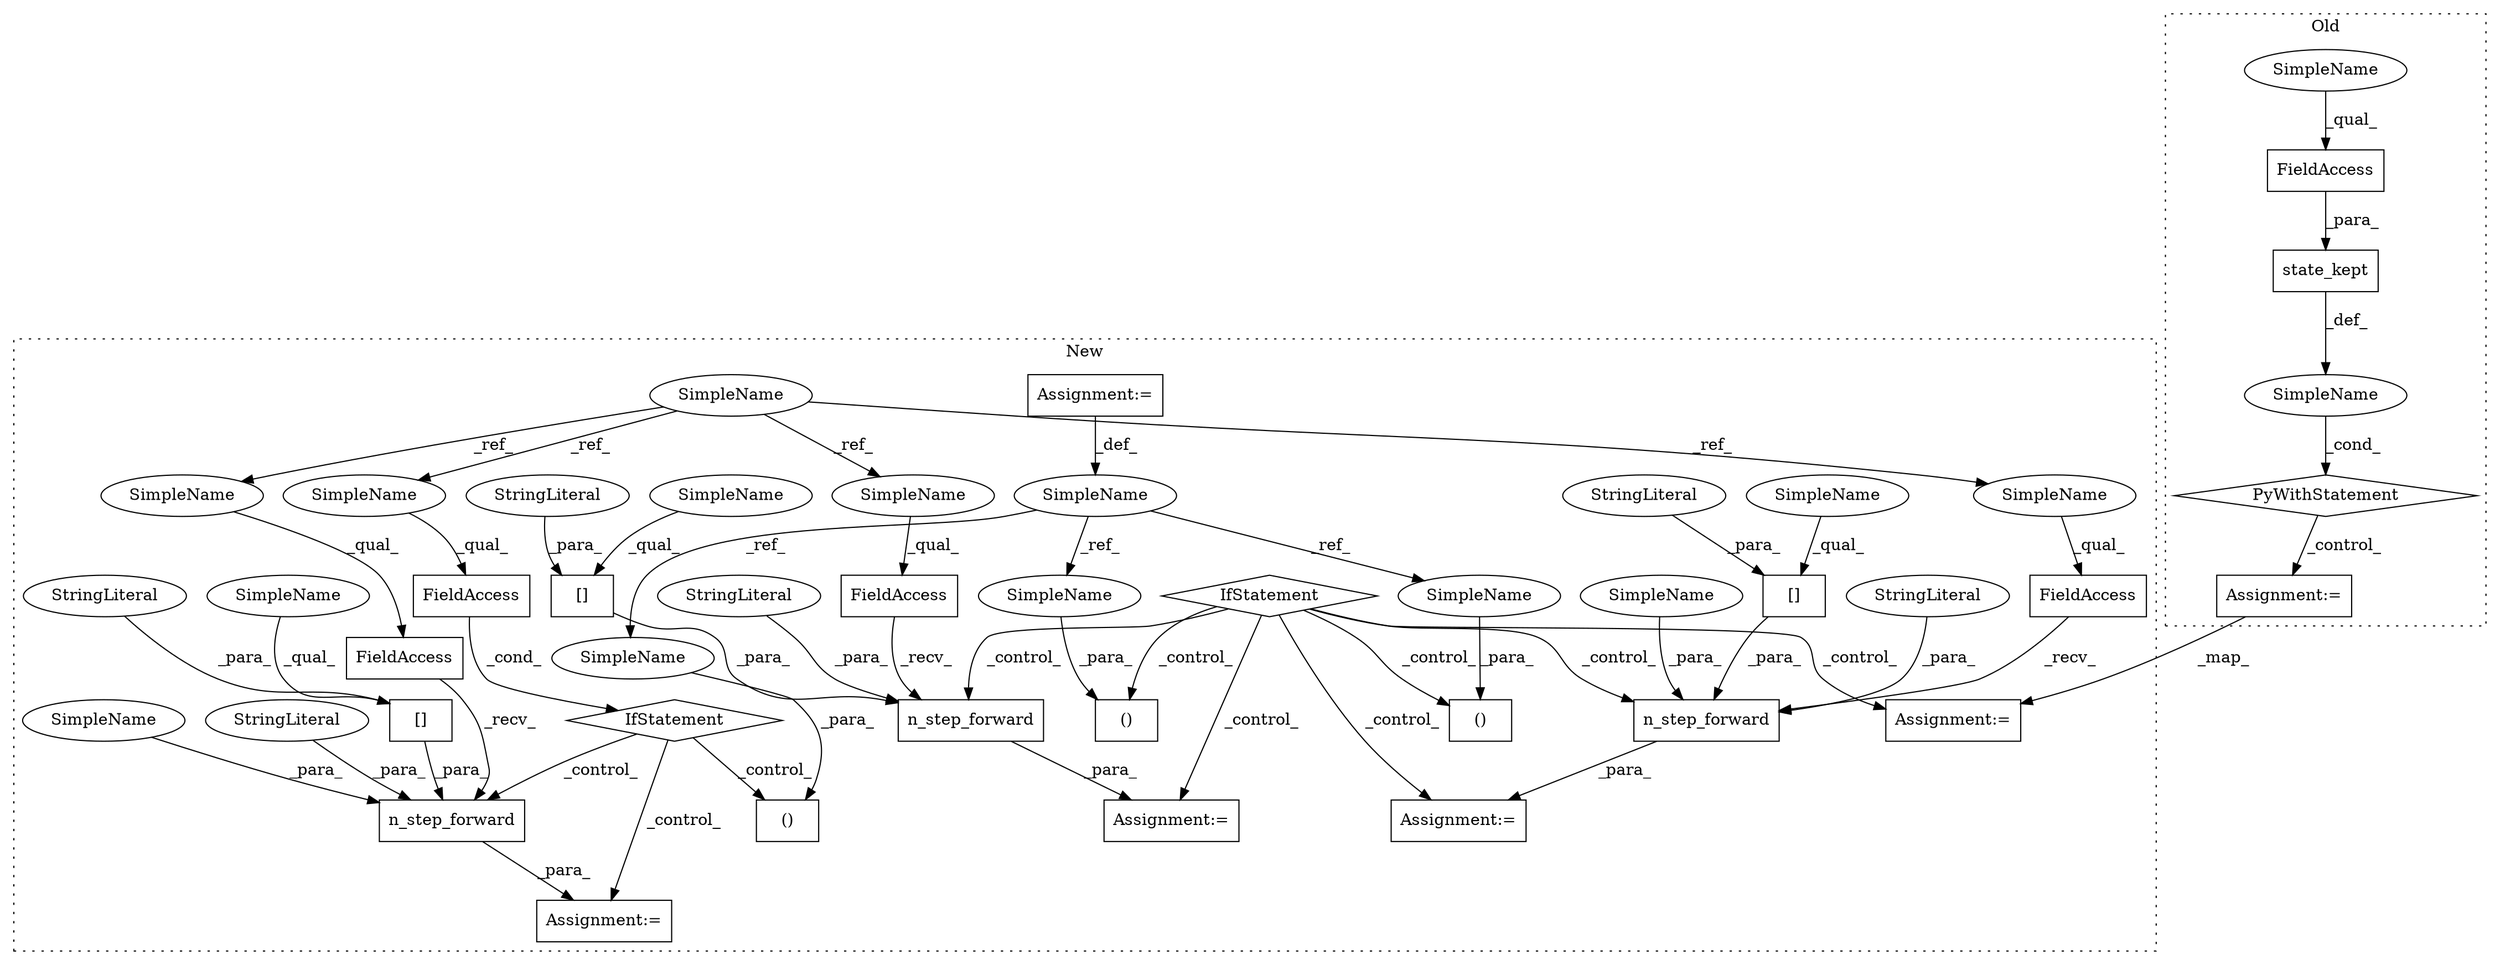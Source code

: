 digraph G {
subgraph cluster0 {
1 [label="state_kept" a="32" s="1355,1388" l="11,1" shape="box"];
3 [label="PyWithStatement" a="104" s="1345,1389" l="10,2" shape="diamond"];
14 [label="SimpleName" a="42" s="" l="" shape="ellipse"];
15 [label="Assignment:=" a="7" s="1417" l="1" shape="box"];
26 [label="FieldAccess" a="22" s="1366" l="22" shape="box"];
40 [label="SimpleName" a="42" s="1366" l="4" shape="ellipse"];
label = "Old";
style="dotted";
}
subgraph cluster1 {
2 [label="()" a="106" s="1614" l="30" shape="box"];
4 [label="IfStatement" a="25" s="1316,1334" l="4,2" shape="diamond"];
5 [label="n_step_forward" a="32" s="1391,1465" l="15,1" shape="box"];
6 [label="[]" a="2" s="1423,1455" l="10,1" shape="box"];
7 [label="StringLiteral" a="45" s="1457" l="8" shape="ellipse"];
8 [label="StringLiteral" a="45" s="1433" l="22" shape="ellipse"];
9 [label="FieldAccess" a="22" s="1380" l="10" shape="box"];
10 [label="[]" a="2" s="1557,1584" l="10,1" shape="box"];
11 [label="StringLiteral" a="45" s="1567" l="17" shape="ellipse"];
12 [label="Assignment:=" a="7" s="1378" l="2" shape="box"];
13 [label="()" a="106" s="1485" l="25" shape="box"];
16 [label="Assignment:=" a="7" s="1881" l="1" shape="box"];
17 [label="n_step_forward" a="32" s="1530,1594" l="15,1" shape="box"];
18 [label="StringLiteral" a="45" s="1586" l="8" shape="ellipse"];
19 [label="FieldAccess" a="22" s="1512" l="17" shape="box"];
20 [label="Assignment:=" a="7" s="1510" l="2" shape="box"];
21 [label="[]" a="2" s="1033,1060" l="10,1" shape="box"];
22 [label="n_step_forward" a="32" s="1006,1070" l="15,1" shape="box"];
23 [label="FieldAccess" a="22" s="995" l="10" shape="box"];
24 [label="FieldAccess" a="22" s="944" l="14" shape="box"];
25 [label="()" a="106" s="975" l="18" shape="box"];
27 [label="SimpleName" a="42" s="430" l="4" shape="ellipse"];
28 [label="IfStatement" a="25" s="940,958" l="4,2" shape="diamond"];
29 [label="SimpleName" a="42" s="856" l="1" shape="ellipse"];
30 [label="Assignment:=" a="7" s="993" l="2" shape="box"];
31 [label="Assignment:=" a="7" s="856" l="1" shape="box"];
32 [label="StringLiteral" a="45" s="1043" l="17" shape="ellipse"];
33 [label="StringLiteral" a="45" s="1062" l="8" shape="ellipse"];
34 [label="SimpleName" a="42" s="1512" l="4" shape="ellipse"];
35 [label="SimpleName" a="42" s="1380" l="4" shape="ellipse"];
36 [label="SimpleName" a="42" s="944" l="4" shape="ellipse"];
37 [label="SimpleName" a="42" s="995" l="4" shape="ellipse"];
38 [label="SimpleName" a="42" s="1021" l="11" shape="ellipse"];
39 [label="SimpleName" a="42" s="1545" l="11" shape="ellipse"];
41 [label="SimpleName" a="42" s="1643" l="1" shape="ellipse"];
42 [label="SimpleName" a="42" s="1509" l="1" shape="ellipse"];
43 [label="SimpleName" a="42" s="992" l="1" shape="ellipse"];
44 [label="SimpleName" a="42" s="1557" l="9" shape="ellipse"];
45 [label="SimpleName" a="42" s="1033" l="9" shape="ellipse"];
46 [label="SimpleName" a="42" s="1423" l="9" shape="ellipse"];
label = "New";
style="dotted";
}
1 -> 14 [label="_def_"];
3 -> 15 [label="_control_"];
4 -> 20 [label="_control_"];
4 -> 5 [label="_control_"];
4 -> 2 [label="_control_"];
4 -> 12 [label="_control_"];
4 -> 16 [label="_control_"];
4 -> 17 [label="_control_"];
4 -> 13 [label="_control_"];
5 -> 12 [label="_para_"];
6 -> 5 [label="_para_"];
7 -> 5 [label="_para_"];
8 -> 6 [label="_para_"];
9 -> 5 [label="_recv_"];
10 -> 17 [label="_para_"];
11 -> 10 [label="_para_"];
14 -> 3 [label="_cond_"];
15 -> 16 [label="_map_"];
17 -> 20 [label="_para_"];
18 -> 17 [label="_para_"];
19 -> 17 [label="_recv_"];
21 -> 22 [label="_para_"];
22 -> 30 [label="_para_"];
23 -> 22 [label="_recv_"];
24 -> 28 [label="_cond_"];
26 -> 1 [label="_para_"];
27 -> 34 [label="_ref_"];
27 -> 35 [label="_ref_"];
27 -> 37 [label="_ref_"];
27 -> 36 [label="_ref_"];
28 -> 22 [label="_control_"];
28 -> 30 [label="_control_"];
28 -> 25 [label="_control_"];
29 -> 42 [label="_ref_"];
29 -> 43 [label="_ref_"];
29 -> 41 [label="_ref_"];
31 -> 29 [label="_def_"];
32 -> 21 [label="_para_"];
33 -> 22 [label="_para_"];
34 -> 19 [label="_qual_"];
35 -> 9 [label="_qual_"];
36 -> 24 [label="_qual_"];
37 -> 23 [label="_qual_"];
38 -> 22 [label="_para_"];
39 -> 17 [label="_para_"];
40 -> 26 [label="_qual_"];
41 -> 2 [label="_para_"];
42 -> 13 [label="_para_"];
43 -> 25 [label="_para_"];
44 -> 10 [label="_qual_"];
45 -> 21 [label="_qual_"];
46 -> 6 [label="_qual_"];
}